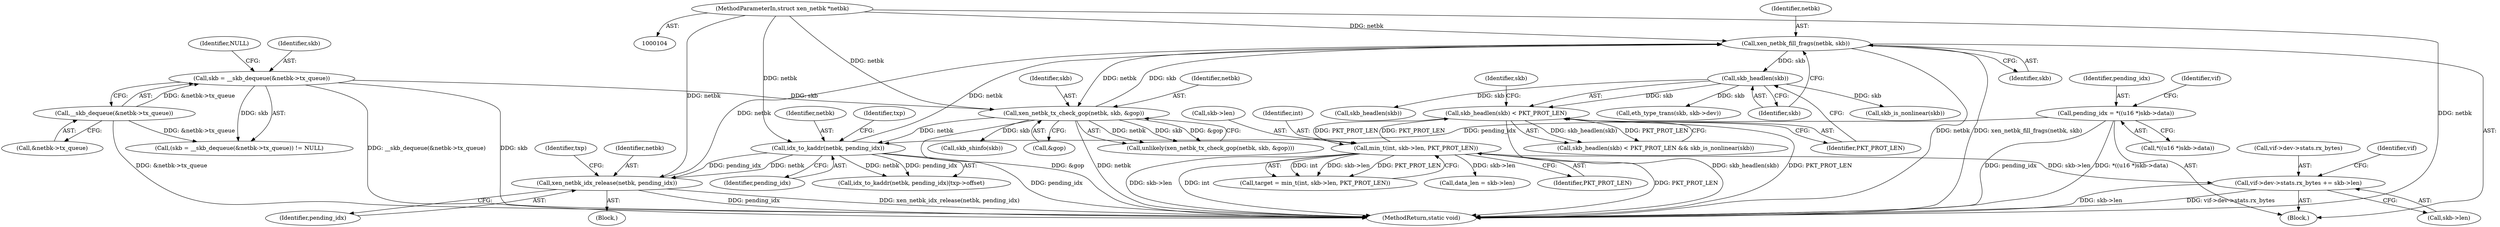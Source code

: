 digraph "1_linux_7d5145d8eb2b9791533ffe4dc003b129b9696c48_2@pointer" {
"1000298" [label="(Call,vif->dev->stats.rx_bytes += skb->len)"];
"1000257" [label="(Call,min_t(int, skb->len, PKT_PROT_LEN))"];
"1000247" [label="(Call,skb_headlen(skb) < PKT_PROT_LEN)"];
"1000248" [label="(Call,skb_headlen(skb))"];
"1000242" [label="(Call,xen_netbk_fill_frags(netbk, skb))"];
"1000216" [label="(Call,xen_netbk_idx_release(netbk, pending_idx))"];
"1000190" [label="(Call,idx_to_kaddr(netbk, pending_idx))"];
"1000158" [label="(Call,xen_netbk_tx_check_gop(netbk, skb, &gop))"];
"1000105" [label="(MethodParameterIn,struct xen_netbk *netbk)"];
"1000116" [label="(Call,skb = __skb_dequeue(&netbk->tx_queue))"];
"1000118" [label="(Call,__skb_dequeue(&netbk->tx_queue))"];
"1000129" [label="(Call,pending_idx = *((u16 *)skb->data))"];
"1000161" [label="(Call,&gop)"];
"1000118" [label="(Call,__skb_dequeue(&netbk->tx_queue))"];
"1000138" [label="(Identifier,vif)"];
"1000257" [label="(Call,min_t(int, skb->len, PKT_PROT_LEN))"];
"1000191" [label="(Identifier,netbk)"];
"1000159" [label="(Identifier,netbk)"];
"1000217" [label="(Identifier,netbk)"];
"1000160" [label="(Identifier,skb)"];
"1000262" [label="(Identifier,PKT_PROT_LEN)"];
"1000258" [label="(Identifier,int)"];
"1000244" [label="(Identifier,skb)"];
"1000251" [label="(Call,skb_is_nonlinear(skb))"];
"1000216" [label="(Call,xen_netbk_idx_release(netbk, pending_idx))"];
"1000194" [label="(Identifier,txp)"];
"1000255" [label="(Call,target = min_t(int, skb->len, PKT_PROT_LEN))"];
"1000218" [label="(Identifier,pending_idx)"];
"1000157" [label="(Call,unlikely(xen_netbk_tx_check_gop(netbk, skb, &gop)))"];
"1000306" [label="(Call,skb->len)"];
"1000123" [label="(Identifier,NULL)"];
"1000250" [label="(Identifier,PKT_PROT_LEN)"];
"1000267" [label="(Call,skb_headlen(skb))"];
"1000158" [label="(Call,xen_netbk_tx_check_gop(netbk, skb, &gop))"];
"1000298" [label="(Call,vif->dev->stats.rx_bytes += skb->len)"];
"1000189" [label="(Call,idx_to_kaddr(netbk, pending_idx)|txp->offset)"];
"1000248" [label="(Call,skb_headlen(skb))"];
"1000280" [label="(Call,eth_type_trans(skb, skb->dev))"];
"1000190" [label="(Call,idx_to_kaddr(netbk, pending_idx))"];
"1000222" [label="(Identifier,txp)"];
"1000129" [label="(Call,pending_idx = *((u16 *)skb->data))"];
"1000119" [label="(Call,&netbk->tx_queue)"];
"1000124" [label="(Block,)"];
"1000192" [label="(Identifier,pending_idx)"];
"1000299" [label="(Call,vif->dev->stats.rx_bytes)"];
"1000178" [label="(Call,data_len = skb->len)"];
"1000252" [label="(Identifier,skb)"];
"1000259" [label="(Call,skb->len)"];
"1000117" [label="(Identifier,skb)"];
"1000130" [label="(Identifier,pending_idx)"];
"1000242" [label="(Call,xen_netbk_fill_frags(netbk, skb))"];
"1000131" [label="(Call,*((u16 *)skb->data))"];
"1000320" [label="(MethodReturn,static void)"];
"1000115" [label="(Call,(skb = __skb_dequeue(&netbk->tx_queue)) != NULL)"];
"1000313" [label="(Identifier,vif)"];
"1000116" [label="(Call,skb = __skb_dequeue(&netbk->tx_queue))"];
"1000171" [label="(Call,skb_shinfo(skb))"];
"1000243" [label="(Identifier,netbk)"];
"1000215" [label="(Block,)"];
"1000247" [label="(Call,skb_headlen(skb) < PKT_PROT_LEN)"];
"1000249" [label="(Identifier,skb)"];
"1000105" [label="(MethodParameterIn,struct xen_netbk *netbk)"];
"1000246" [label="(Call,skb_headlen(skb) < PKT_PROT_LEN && skb_is_nonlinear(skb))"];
"1000298" -> "1000124"  [label="AST: "];
"1000298" -> "1000306"  [label="CFG: "];
"1000299" -> "1000298"  [label="AST: "];
"1000306" -> "1000298"  [label="AST: "];
"1000313" -> "1000298"  [label="CFG: "];
"1000298" -> "1000320"  [label="DDG: vif->dev->stats.rx_bytes"];
"1000298" -> "1000320"  [label="DDG: skb->len"];
"1000257" -> "1000298"  [label="DDG: skb->len"];
"1000257" -> "1000255"  [label="AST: "];
"1000257" -> "1000262"  [label="CFG: "];
"1000258" -> "1000257"  [label="AST: "];
"1000259" -> "1000257"  [label="AST: "];
"1000262" -> "1000257"  [label="AST: "];
"1000255" -> "1000257"  [label="CFG: "];
"1000257" -> "1000320"  [label="DDG: PKT_PROT_LEN"];
"1000257" -> "1000320"  [label="DDG: skb->len"];
"1000257" -> "1000320"  [label="DDG: int"];
"1000257" -> "1000178"  [label="DDG: skb->len"];
"1000257" -> "1000247"  [label="DDG: PKT_PROT_LEN"];
"1000257" -> "1000255"  [label="DDG: int"];
"1000257" -> "1000255"  [label="DDG: skb->len"];
"1000257" -> "1000255"  [label="DDG: PKT_PROT_LEN"];
"1000247" -> "1000257"  [label="DDG: PKT_PROT_LEN"];
"1000247" -> "1000246"  [label="AST: "];
"1000247" -> "1000250"  [label="CFG: "];
"1000248" -> "1000247"  [label="AST: "];
"1000250" -> "1000247"  [label="AST: "];
"1000252" -> "1000247"  [label="CFG: "];
"1000246" -> "1000247"  [label="CFG: "];
"1000247" -> "1000320"  [label="DDG: skb_headlen(skb)"];
"1000247" -> "1000320"  [label="DDG: PKT_PROT_LEN"];
"1000247" -> "1000246"  [label="DDG: skb_headlen(skb)"];
"1000247" -> "1000246"  [label="DDG: PKT_PROT_LEN"];
"1000248" -> "1000247"  [label="DDG: skb"];
"1000248" -> "1000249"  [label="CFG: "];
"1000249" -> "1000248"  [label="AST: "];
"1000250" -> "1000248"  [label="CFG: "];
"1000242" -> "1000248"  [label="DDG: skb"];
"1000248" -> "1000251"  [label="DDG: skb"];
"1000248" -> "1000267"  [label="DDG: skb"];
"1000248" -> "1000280"  [label="DDG: skb"];
"1000242" -> "1000124"  [label="AST: "];
"1000242" -> "1000244"  [label="CFG: "];
"1000243" -> "1000242"  [label="AST: "];
"1000244" -> "1000242"  [label="AST: "];
"1000249" -> "1000242"  [label="CFG: "];
"1000242" -> "1000320"  [label="DDG: xen_netbk_fill_frags(netbk, skb)"];
"1000242" -> "1000320"  [label="DDG: netbk"];
"1000242" -> "1000158"  [label="DDG: netbk"];
"1000216" -> "1000242"  [label="DDG: netbk"];
"1000190" -> "1000242"  [label="DDG: netbk"];
"1000105" -> "1000242"  [label="DDG: netbk"];
"1000158" -> "1000242"  [label="DDG: skb"];
"1000216" -> "1000215"  [label="AST: "];
"1000216" -> "1000218"  [label="CFG: "];
"1000217" -> "1000216"  [label="AST: "];
"1000218" -> "1000216"  [label="AST: "];
"1000222" -> "1000216"  [label="CFG: "];
"1000216" -> "1000320"  [label="DDG: xen_netbk_idx_release(netbk, pending_idx)"];
"1000216" -> "1000320"  [label="DDG: pending_idx"];
"1000190" -> "1000216"  [label="DDG: netbk"];
"1000190" -> "1000216"  [label="DDG: pending_idx"];
"1000105" -> "1000216"  [label="DDG: netbk"];
"1000190" -> "1000189"  [label="AST: "];
"1000190" -> "1000192"  [label="CFG: "];
"1000191" -> "1000190"  [label="AST: "];
"1000192" -> "1000190"  [label="AST: "];
"1000194" -> "1000190"  [label="CFG: "];
"1000190" -> "1000320"  [label="DDG: pending_idx"];
"1000190" -> "1000189"  [label="DDG: netbk"];
"1000190" -> "1000189"  [label="DDG: pending_idx"];
"1000158" -> "1000190"  [label="DDG: netbk"];
"1000105" -> "1000190"  [label="DDG: netbk"];
"1000129" -> "1000190"  [label="DDG: pending_idx"];
"1000158" -> "1000157"  [label="AST: "];
"1000158" -> "1000161"  [label="CFG: "];
"1000159" -> "1000158"  [label="AST: "];
"1000160" -> "1000158"  [label="AST: "];
"1000161" -> "1000158"  [label="AST: "];
"1000157" -> "1000158"  [label="CFG: "];
"1000158" -> "1000320"  [label="DDG: netbk"];
"1000158" -> "1000320"  [label="DDG: &gop"];
"1000158" -> "1000157"  [label="DDG: netbk"];
"1000158" -> "1000157"  [label="DDG: skb"];
"1000158" -> "1000157"  [label="DDG: &gop"];
"1000105" -> "1000158"  [label="DDG: netbk"];
"1000116" -> "1000158"  [label="DDG: skb"];
"1000158" -> "1000171"  [label="DDG: skb"];
"1000105" -> "1000104"  [label="AST: "];
"1000105" -> "1000320"  [label="DDG: netbk"];
"1000116" -> "1000115"  [label="AST: "];
"1000116" -> "1000118"  [label="CFG: "];
"1000117" -> "1000116"  [label="AST: "];
"1000118" -> "1000116"  [label="AST: "];
"1000123" -> "1000116"  [label="CFG: "];
"1000116" -> "1000320"  [label="DDG: __skb_dequeue(&netbk->tx_queue)"];
"1000116" -> "1000320"  [label="DDG: skb"];
"1000116" -> "1000115"  [label="DDG: skb"];
"1000118" -> "1000116"  [label="DDG: &netbk->tx_queue"];
"1000118" -> "1000119"  [label="CFG: "];
"1000119" -> "1000118"  [label="AST: "];
"1000118" -> "1000320"  [label="DDG: &netbk->tx_queue"];
"1000118" -> "1000115"  [label="DDG: &netbk->tx_queue"];
"1000129" -> "1000124"  [label="AST: "];
"1000129" -> "1000131"  [label="CFG: "];
"1000130" -> "1000129"  [label="AST: "];
"1000131" -> "1000129"  [label="AST: "];
"1000138" -> "1000129"  [label="CFG: "];
"1000129" -> "1000320"  [label="DDG: pending_idx"];
"1000129" -> "1000320"  [label="DDG: *((u16 *)skb->data)"];
}
